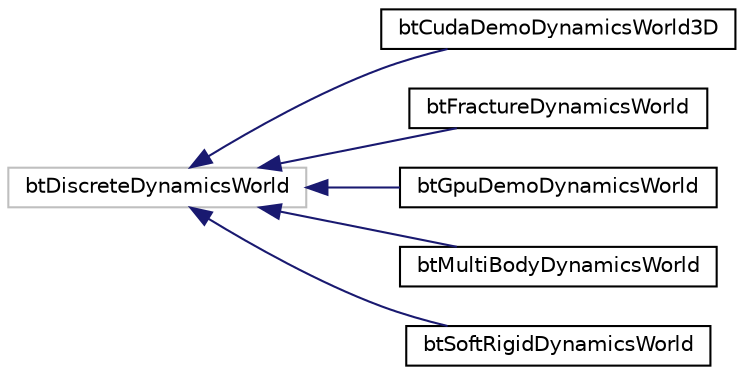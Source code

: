 digraph "Graphical Class Hierarchy"
{
  edge [fontname="Helvetica",fontsize="10",labelfontname="Helvetica",labelfontsize="10"];
  node [fontname="Helvetica",fontsize="10",shape=record];
  rankdir="LR";
  Node1 [label="btDiscreteDynamicsWorld",height=0.2,width=0.4,color="grey75", fillcolor="white", style="filled"];
  Node1 -> Node2 [dir="back",color="midnightblue",fontsize="10",style="solid",fontname="Helvetica"];
  Node2 [label="btCudaDemoDynamicsWorld3D",height=0.2,width=0.4,color="black", fillcolor="white", style="filled",URL="$classbt_cuda_demo_dynamics_world3_d.html"];
  Node1 -> Node3 [dir="back",color="midnightblue",fontsize="10",style="solid",fontname="Helvetica"];
  Node3 [label="btFractureDynamicsWorld",height=0.2,width=0.4,color="black", fillcolor="white", style="filled",URL="$classbt_fracture_dynamics_world.html"];
  Node1 -> Node4 [dir="back",color="midnightblue",fontsize="10",style="solid",fontname="Helvetica"];
  Node4 [label="btGpuDemoDynamicsWorld",height=0.2,width=0.4,color="black", fillcolor="white", style="filled",URL="$classbt_gpu_demo_dynamics_world.html"];
  Node1 -> Node5 [dir="back",color="midnightblue",fontsize="10",style="solid",fontname="Helvetica"];
  Node5 [label="btMultiBodyDynamicsWorld",height=0.2,width=0.4,color="black", fillcolor="white", style="filled",URL="$classbt_multi_body_dynamics_world.html"];
  Node1 -> Node6 [dir="back",color="midnightblue",fontsize="10",style="solid",fontname="Helvetica"];
  Node6 [label="btSoftRigidDynamicsWorld",height=0.2,width=0.4,color="black", fillcolor="white", style="filled",URL="$classbt_soft_rigid_dynamics_world.html"];
}
